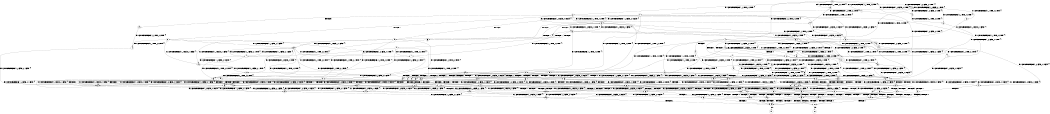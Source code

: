 digraph BCG {
size = "7, 10.5";
center = TRUE;
node [shape = circle];
0 [peripheries = 2];
0 -> 1 [label = "EX !0 !ATOMIC_EXCH_BRANCH (2, +1, TRUE, +0, 2, TRUE) !{}"];
0 -> 2 [label = "EX !2 !ATOMIC_EXCH_BRANCH (1, +0, FALSE, +0, 1, TRUE) !{}"];
0 -> 3 [label = "EX !1 !ATOMIC_EXCH_BRANCH (1, +1, TRUE, +0, 2, TRUE) !{}"];
0 -> 4 [label = "EX !0 !ATOMIC_EXCH_BRANCH (2, +1, TRUE, +0, 2, TRUE) !{}"];
0 -> 5 [label = "EX !2 !ATOMIC_EXCH_BRANCH (1, +0, FALSE, +0, 1, TRUE) !{}"];
0 -> 6 [label = "EX !1 !ATOMIC_EXCH_BRANCH (1, +1, TRUE, +0, 2, TRUE) !{}"];
1 -> 7 [label = "EX !2 !ATOMIC_EXCH_BRANCH (1, +0, FALSE, +0, 1, TRUE) !{}"];
2 -> 8 [label = "EX !0 !ATOMIC_EXCH_BRANCH (2, +1, TRUE, +0, 2, TRUE) !{}"];
3 -> 9 [label = "EX !0 !ATOMIC_EXCH_BRANCH (2, +1, TRUE, +0, 2, TRUE) !{}"];
4 -> 7 [label = "EX !2 !ATOMIC_EXCH_BRANCH (1, +0, FALSE, +0, 1, TRUE) !{}"];
4 -> 10 [label = "EX !1 !ATOMIC_EXCH_BRANCH (1, +1, TRUE, +0, 2, TRUE) !{}"];
4 -> 11 [label = "TERMINATE !0"];
4 -> 12 [label = "EX !2 !ATOMIC_EXCH_BRANCH (1, +0, FALSE, +0, 1, TRUE) !{}"];
4 -> 13 [label = "EX !1 !ATOMIC_EXCH_BRANCH (1, +1, TRUE, +0, 2, TRUE) !{}"];
4 -> 14 [label = "TERMINATE !0"];
5 -> 2 [label = "EX !2 !ATOMIC_EXCH_BRANCH (1, +0, FALSE, +0, 1, TRUE) !{}"];
5 -> 8 [label = "EX !0 !ATOMIC_EXCH_BRANCH (2, +1, TRUE, +0, 2, TRUE) !{}"];
5 -> 15 [label = "EX !1 !ATOMIC_EXCH_BRANCH (1, +1, TRUE, +0, 2, TRUE) !{}"];
5 -> 5 [label = "EX !2 !ATOMIC_EXCH_BRANCH (1, +0, FALSE, +0, 1, TRUE) !{}"];
5 -> 16 [label = "EX !0 !ATOMIC_EXCH_BRANCH (2, +1, TRUE, +0, 2, TRUE) !{}"];
5 -> 17 [label = "EX !1 !ATOMIC_EXCH_BRANCH (1, +1, TRUE, +0, 2, TRUE) !{}"];
6 -> 9 [label = "EX !0 !ATOMIC_EXCH_BRANCH (2, +1, TRUE, +0, 2, TRUE) !{}"];
6 -> 18 [label = "EX !2 !ATOMIC_EXCH_BRANCH (1, +0, FALSE, +0, 1, FALSE) !{}"];
6 -> 19 [label = "TERMINATE !1"];
6 -> 20 [label = "EX !0 !ATOMIC_EXCH_BRANCH (2, +1, TRUE, +0, 2, TRUE) !{}"];
6 -> 21 [label = "EX !2 !ATOMIC_EXCH_BRANCH (1, +0, FALSE, +0, 1, FALSE) !{}"];
6 -> 22 [label = "TERMINATE !1"];
7 -> 23 [label = "EX !1 !ATOMIC_EXCH_BRANCH (1, +1, TRUE, +0, 2, TRUE) !{}"];
8 -> 7 [label = "EX !2 !ATOMIC_EXCH_BRANCH (1, +0, FALSE, +0, 1, TRUE) !{}"];
9 -> 24 [label = "EX !2 !ATOMIC_EXCH_BRANCH (1, +0, FALSE, +0, 1, FALSE) !{}"];
10 -> 24 [label = "EX !2 !ATOMIC_EXCH_BRANCH (1, +0, FALSE, +0, 1, FALSE) !{}"];
11 -> 25 [label = "EX !2 !ATOMIC_EXCH_BRANCH (1, +0, FALSE, +0, 1, TRUE) !{}"];
12 -> 7 [label = "EX !2 !ATOMIC_EXCH_BRANCH (1, +0, FALSE, +0, 1, TRUE) !{}"];
12 -> 23 [label = "EX !1 !ATOMIC_EXCH_BRANCH (1, +1, TRUE, +0, 2, TRUE) !{}"];
12 -> 26 [label = "TERMINATE !0"];
12 -> 12 [label = "EX !2 !ATOMIC_EXCH_BRANCH (1, +0, FALSE, +0, 1, TRUE) !{}"];
12 -> 27 [label = "EX !1 !ATOMIC_EXCH_BRANCH (1, +1, TRUE, +0, 2, TRUE) !{}"];
12 -> 28 [label = "TERMINATE !0"];
13 -> 24 [label = "EX !2 !ATOMIC_EXCH_BRANCH (1, +0, FALSE, +0, 1, FALSE) !{}"];
13 -> 29 [label = "TERMINATE !0"];
13 -> 30 [label = "TERMINATE !1"];
13 -> 31 [label = "EX !2 !ATOMIC_EXCH_BRANCH (1, +0, FALSE, +0, 1, FALSE) !{}"];
13 -> 32 [label = "TERMINATE !0"];
13 -> 33 [label = "TERMINATE !1"];
14 -> 25 [label = "EX !2 !ATOMIC_EXCH_BRANCH (1, +0, FALSE, +0, 1, TRUE) !{}"];
14 -> 34 [label = "EX !1 !ATOMIC_EXCH_BRANCH (1, +1, TRUE, +0, 2, TRUE) !{}"];
14 -> 35 [label = "EX !2 !ATOMIC_EXCH_BRANCH (1, +0, FALSE, +0, 1, TRUE) !{}"];
14 -> 36 [label = "EX !1 !ATOMIC_EXCH_BRANCH (1, +1, TRUE, +0, 2, TRUE) !{}"];
15 -> 18 [label = "EX !2 !ATOMIC_EXCH_BRANCH (1, +0, FALSE, +0, 1, FALSE) !{}"];
16 -> 7 [label = "EX !2 !ATOMIC_EXCH_BRANCH (1, +0, FALSE, +0, 1, TRUE) !{}"];
16 -> 23 [label = "EX !1 !ATOMIC_EXCH_BRANCH (1, +1, TRUE, +0, 2, TRUE) !{}"];
16 -> 26 [label = "TERMINATE !0"];
16 -> 12 [label = "EX !2 !ATOMIC_EXCH_BRANCH (1, +0, FALSE, +0, 1, TRUE) !{}"];
16 -> 27 [label = "EX !1 !ATOMIC_EXCH_BRANCH (1, +1, TRUE, +0, 2, TRUE) !{}"];
16 -> 28 [label = "TERMINATE !0"];
17 -> 18 [label = "EX !2 !ATOMIC_EXCH_BRANCH (1, +0, FALSE, +0, 1, FALSE) !{}"];
17 -> 37 [label = "EX !0 !ATOMIC_EXCH_BRANCH (2, +1, TRUE, +0, 2, TRUE) !{}"];
17 -> 38 [label = "TERMINATE !1"];
17 -> 21 [label = "EX !2 !ATOMIC_EXCH_BRANCH (1, +0, FALSE, +0, 1, FALSE) !{}"];
17 -> 39 [label = "EX !0 !ATOMIC_EXCH_BRANCH (2, +1, TRUE, +0, 2, TRUE) !{}"];
17 -> 40 [label = "TERMINATE !1"];
18 -> 41 [label = "EX !2 !ATOMIC_EXCH_BRANCH (2, +0, FALSE, +0, 1, TRUE) !{}"];
19 -> 42 [label = "EX !0 !ATOMIC_EXCH_BRANCH (2, +1, TRUE, +0, 2, TRUE) !{}"];
20 -> 24 [label = "EX !2 !ATOMIC_EXCH_BRANCH (1, +0, FALSE, +0, 1, FALSE) !{}"];
20 -> 29 [label = "TERMINATE !0"];
20 -> 30 [label = "TERMINATE !1"];
20 -> 31 [label = "EX !2 !ATOMIC_EXCH_BRANCH (1, +0, FALSE, +0, 1, FALSE) !{}"];
20 -> 32 [label = "TERMINATE !0"];
20 -> 33 [label = "TERMINATE !1"];
21 -> 41 [label = "EX !2 !ATOMIC_EXCH_BRANCH (2, +0, FALSE, +0, 1, TRUE) !{}"];
21 -> 43 [label = "EX !0 !ATOMIC_EXCH_BRANCH (2, +1, TRUE, +0, 2, TRUE) !{}"];
21 -> 44 [label = "TERMINATE !1"];
21 -> 45 [label = "EX !2 !ATOMIC_EXCH_BRANCH (2, +0, FALSE, +0, 1, TRUE) !{}"];
21 -> 46 [label = "EX !0 !ATOMIC_EXCH_BRANCH (2, +1, TRUE, +0, 2, TRUE) !{}"];
21 -> 47 [label = "TERMINATE !1"];
22 -> 42 [label = "EX !0 !ATOMIC_EXCH_BRANCH (2, +1, TRUE, +0, 2, TRUE) !{}"];
22 -> 48 [label = "EX !2 !ATOMIC_EXCH_BRANCH (1, +0, FALSE, +0, 1, FALSE) !{}"];
22 -> 49 [label = "EX !0 !ATOMIC_EXCH_BRANCH (2, +1, TRUE, +0, 2, TRUE) !{}"];
22 -> 50 [label = "EX !2 !ATOMIC_EXCH_BRANCH (1, +0, FALSE, +0, 1, FALSE) !{}"];
23 -> 24 [label = "EX !2 !ATOMIC_EXCH_BRANCH (1, +0, FALSE, +0, 1, FALSE) !{}"];
24 -> 51 [label = "EX !2 !ATOMIC_EXCH_BRANCH (2, +0, FALSE, +0, 1, FALSE) !{}"];
25 -> 52 [label = "EX !1 !ATOMIC_EXCH_BRANCH (1, +1, TRUE, +0, 2, TRUE) !{}"];
26 -> 52 [label = "EX !1 !ATOMIC_EXCH_BRANCH (1, +1, TRUE, +0, 2, TRUE) !{}"];
27 -> 24 [label = "EX !2 !ATOMIC_EXCH_BRANCH (1, +0, FALSE, +0, 1, FALSE) !{}"];
27 -> 53 [label = "TERMINATE !0"];
27 -> 54 [label = "TERMINATE !1"];
27 -> 31 [label = "EX !2 !ATOMIC_EXCH_BRANCH (1, +0, FALSE, +0, 1, FALSE) !{}"];
27 -> 55 [label = "TERMINATE !0"];
27 -> 56 [label = "TERMINATE !1"];
28 -> 52 [label = "EX !1 !ATOMIC_EXCH_BRANCH (1, +1, TRUE, +0, 2, TRUE) !{}"];
28 -> 25 [label = "EX !2 !ATOMIC_EXCH_BRANCH (1, +0, FALSE, +0, 1, TRUE) !{}"];
28 -> 57 [label = "EX !1 !ATOMIC_EXCH_BRANCH (1, +1, TRUE, +0, 2, TRUE) !{}"];
28 -> 35 [label = "EX !2 !ATOMIC_EXCH_BRANCH (1, +0, FALSE, +0, 1, TRUE) !{}"];
29 -> 58 [label = "EX !2 !ATOMIC_EXCH_BRANCH (1, +0, FALSE, +0, 1, FALSE) !{}"];
30 -> 59 [label = "EX !2 !ATOMIC_EXCH_BRANCH (1, +0, FALSE, +0, 1, FALSE) !{}"];
31 -> 51 [label = "EX !2 !ATOMIC_EXCH_BRANCH (2, +0, FALSE, +0, 1, FALSE) !{}"];
31 -> 60 [label = "TERMINATE !0"];
31 -> 61 [label = "TERMINATE !1"];
31 -> 62 [label = "EX !2 !ATOMIC_EXCH_BRANCH (2, +0, FALSE, +0, 1, FALSE) !{}"];
31 -> 63 [label = "TERMINATE !0"];
31 -> 64 [label = "TERMINATE !1"];
32 -> 58 [label = "EX !2 !ATOMIC_EXCH_BRANCH (1, +0, FALSE, +0, 1, FALSE) !{}"];
32 -> 65 [label = "TERMINATE !1"];
32 -> 66 [label = "EX !2 !ATOMIC_EXCH_BRANCH (1, +0, FALSE, +0, 1, FALSE) !{}"];
32 -> 67 [label = "TERMINATE !1"];
33 -> 59 [label = "EX !2 !ATOMIC_EXCH_BRANCH (1, +0, FALSE, +0, 1, FALSE) !{}"];
33 -> 65 [label = "TERMINATE !0"];
33 -> 68 [label = "EX !2 !ATOMIC_EXCH_BRANCH (1, +0, FALSE, +0, 1, FALSE) !{}"];
33 -> 67 [label = "TERMINATE !0"];
34 -> 58 [label = "EX !2 !ATOMIC_EXCH_BRANCH (1, +0, FALSE, +0, 1, FALSE) !{}"];
35 -> 25 [label = "EX !2 !ATOMIC_EXCH_BRANCH (1, +0, FALSE, +0, 1, TRUE) !{}"];
35 -> 52 [label = "EX !1 !ATOMIC_EXCH_BRANCH (1, +1, TRUE, +0, 2, TRUE) !{}"];
35 -> 35 [label = "EX !2 !ATOMIC_EXCH_BRANCH (1, +0, FALSE, +0, 1, TRUE) !{}"];
35 -> 57 [label = "EX !1 !ATOMIC_EXCH_BRANCH (1, +1, TRUE, +0, 2, TRUE) !{}"];
36 -> 58 [label = "EX !2 !ATOMIC_EXCH_BRANCH (1, +0, FALSE, +0, 1, FALSE) !{}"];
36 -> 65 [label = "TERMINATE !1"];
36 -> 66 [label = "EX !2 !ATOMIC_EXCH_BRANCH (1, +0, FALSE, +0, 1, FALSE) !{}"];
36 -> 67 [label = "TERMINATE !1"];
37 -> 24 [label = "EX !2 !ATOMIC_EXCH_BRANCH (1, +0, FALSE, +0, 1, FALSE) !{}"];
38 -> 69 [label = "EX !0 !ATOMIC_EXCH_BRANCH (2, +1, TRUE, +0, 2, TRUE) !{}"];
39 -> 24 [label = "EX !2 !ATOMIC_EXCH_BRANCH (1, +0, FALSE, +0, 1, FALSE) !{}"];
39 -> 53 [label = "TERMINATE !0"];
39 -> 54 [label = "TERMINATE !1"];
39 -> 31 [label = "EX !2 !ATOMIC_EXCH_BRANCH (1, +0, FALSE, +0, 1, FALSE) !{}"];
39 -> 55 [label = "TERMINATE !0"];
39 -> 56 [label = "TERMINATE !1"];
40 -> 69 [label = "EX !0 !ATOMIC_EXCH_BRANCH (2, +1, TRUE, +0, 2, TRUE) !{}"];
40 -> 48 [label = "EX !2 !ATOMIC_EXCH_BRANCH (1, +0, FALSE, +0, 1, FALSE) !{}"];
40 -> 70 [label = "EX !0 !ATOMIC_EXCH_BRANCH (2, +1, TRUE, +0, 2, TRUE) !{}"];
40 -> 50 [label = "EX !2 !ATOMIC_EXCH_BRANCH (1, +0, FALSE, +0, 1, FALSE) !{}"];
41 -> 37 [label = "EX !0 !ATOMIC_EXCH_BRANCH (2, +1, TRUE, +0, 2, TRUE) !{}"];
42 -> 59 [label = "EX !2 !ATOMIC_EXCH_BRANCH (1, +0, FALSE, +0, 1, FALSE) !{}"];
43 -> 51 [label = "EX !2 !ATOMIC_EXCH_BRANCH (2, +0, FALSE, +0, 1, FALSE) !{}"];
44 -> 71 [label = "EX !0 !ATOMIC_EXCH_BRANCH (2, +1, TRUE, +0, 2, TRUE) !{}"];
45 -> 18 [label = "EX !2 !ATOMIC_EXCH_BRANCH (1, +0, FALSE, +0, 1, FALSE) !{}"];
45 -> 37 [label = "EX !0 !ATOMIC_EXCH_BRANCH (2, +1, TRUE, +0, 2, TRUE) !{}"];
45 -> 38 [label = "TERMINATE !1"];
45 -> 21 [label = "EX !2 !ATOMIC_EXCH_BRANCH (1, +0, FALSE, +0, 1, FALSE) !{}"];
45 -> 39 [label = "EX !0 !ATOMIC_EXCH_BRANCH (2, +1, TRUE, +0, 2, TRUE) !{}"];
45 -> 40 [label = "TERMINATE !1"];
46 -> 51 [label = "EX !2 !ATOMIC_EXCH_BRANCH (2, +0, FALSE, +0, 1, FALSE) !{}"];
46 -> 60 [label = "TERMINATE !0"];
46 -> 61 [label = "TERMINATE !1"];
46 -> 62 [label = "EX !2 !ATOMIC_EXCH_BRANCH (2, +0, FALSE, +0, 1, FALSE) !{}"];
46 -> 63 [label = "TERMINATE !0"];
46 -> 64 [label = "TERMINATE !1"];
47 -> 71 [label = "EX !0 !ATOMIC_EXCH_BRANCH (2, +1, TRUE, +0, 2, TRUE) !{}"];
47 -> 72 [label = "EX !2 !ATOMIC_EXCH_BRANCH (2, +0, FALSE, +0, 1, TRUE) !{}"];
47 -> 73 [label = "EX !0 !ATOMIC_EXCH_BRANCH (2, +1, TRUE, +0, 2, TRUE) !{}"];
47 -> 74 [label = "EX !2 !ATOMIC_EXCH_BRANCH (2, +0, FALSE, +0, 1, TRUE) !{}"];
48 -> 72 [label = "EX !2 !ATOMIC_EXCH_BRANCH (2, +0, FALSE, +0, 1, TRUE) !{}"];
49 -> 59 [label = "EX !2 !ATOMIC_EXCH_BRANCH (1, +0, FALSE, +0, 1, FALSE) !{}"];
49 -> 65 [label = "TERMINATE !0"];
49 -> 68 [label = "EX !2 !ATOMIC_EXCH_BRANCH (1, +0, FALSE, +0, 1, FALSE) !{}"];
49 -> 67 [label = "TERMINATE !0"];
50 -> 72 [label = "EX !2 !ATOMIC_EXCH_BRANCH (2, +0, FALSE, +0, 1, TRUE) !{}"];
50 -> 71 [label = "EX !0 !ATOMIC_EXCH_BRANCH (2, +1, TRUE, +0, 2, TRUE) !{}"];
50 -> 74 [label = "EX !2 !ATOMIC_EXCH_BRANCH (2, +0, FALSE, +0, 1, TRUE) !{}"];
50 -> 73 [label = "EX !0 !ATOMIC_EXCH_BRANCH (2, +1, TRUE, +0, 2, TRUE) !{}"];
51 -> 75 [label = "TERMINATE !0"];
52 -> 58 [label = "EX !2 !ATOMIC_EXCH_BRANCH (1, +0, FALSE, +0, 1, FALSE) !{}"];
53 -> 76 [label = "TERMINATE !1"];
54 -> 76 [label = "TERMINATE !0"];
55 -> 76 [label = "TERMINATE !1"];
55 -> 58 [label = "EX !2 !ATOMIC_EXCH_BRANCH (1, +0, FALSE, +0, 1, FALSE) !{}"];
55 -> 77 [label = "TERMINATE !1"];
55 -> 66 [label = "EX !2 !ATOMIC_EXCH_BRANCH (1, +0, FALSE, +0, 1, FALSE) !{}"];
56 -> 76 [label = "TERMINATE !0"];
56 -> 59 [label = "EX !2 !ATOMIC_EXCH_BRANCH (1, +0, FALSE, +0, 1, FALSE) !{}"];
56 -> 77 [label = "TERMINATE !0"];
56 -> 68 [label = "EX !2 !ATOMIC_EXCH_BRANCH (1, +0, FALSE, +0, 1, FALSE) !{}"];
57 -> 58 [label = "EX !2 !ATOMIC_EXCH_BRANCH (1, +0, FALSE, +0, 1, FALSE) !{}"];
57 -> 76 [label = "TERMINATE !1"];
57 -> 66 [label = "EX !2 !ATOMIC_EXCH_BRANCH (1, +0, FALSE, +0, 1, FALSE) !{}"];
57 -> 77 [label = "TERMINATE !1"];
58 -> 78 [label = "EX !2 !ATOMIC_EXCH_BRANCH (2, +0, FALSE, +0, 1, FALSE) !{}"];
59 -> 79 [label = "EX !2 !ATOMIC_EXCH_BRANCH (2, +0, FALSE, +0, 1, FALSE) !{}"];
60 -> 80 [label = "TERMINATE !1"];
61 -> 80 [label = "TERMINATE !0"];
62 -> 75 [label = "TERMINATE !0"];
62 -> 81 [label = "TERMINATE !2"];
62 -> 82 [label = "TERMINATE !1"];
62 -> 83 [label = "TERMINATE !0"];
62 -> 84 [label = "TERMINATE !2"];
62 -> 85 [label = "TERMINATE !1"];
63 -> 80 [label = "TERMINATE !1"];
63 -> 78 [label = "EX !2 !ATOMIC_EXCH_BRANCH (2, +0, FALSE, +0, 1, FALSE) !{}"];
63 -> 86 [label = "TERMINATE !1"];
63 -> 87 [label = "EX !2 !ATOMIC_EXCH_BRANCH (2, +0, FALSE, +0, 1, FALSE) !{}"];
64 -> 80 [label = "TERMINATE !0"];
64 -> 79 [label = "EX !2 !ATOMIC_EXCH_BRANCH (2, +0, FALSE, +0, 1, FALSE) !{}"];
64 -> 86 [label = "TERMINATE !0"];
64 -> 88 [label = "EX !2 !ATOMIC_EXCH_BRANCH (2, +0, FALSE, +0, 1, FALSE) !{}"];
65 -> 89 [label = "EX !2 !ATOMIC_EXCH_BRANCH (1, +0, FALSE, +0, 1, FALSE) !{}"];
66 -> 78 [label = "EX !2 !ATOMIC_EXCH_BRANCH (2, +0, FALSE, +0, 1, FALSE) !{}"];
66 -> 80 [label = "TERMINATE !1"];
66 -> 87 [label = "EX !2 !ATOMIC_EXCH_BRANCH (2, +0, FALSE, +0, 1, FALSE) !{}"];
66 -> 86 [label = "TERMINATE !1"];
67 -> 89 [label = "EX !2 !ATOMIC_EXCH_BRANCH (1, +0, FALSE, +0, 1, FALSE) !{}"];
67 -> 90 [label = "EX !2 !ATOMIC_EXCH_BRANCH (1, +0, FALSE, +0, 1, FALSE) !{}"];
68 -> 79 [label = "EX !2 !ATOMIC_EXCH_BRANCH (2, +0, FALSE, +0, 1, FALSE) !{}"];
68 -> 80 [label = "TERMINATE !0"];
68 -> 88 [label = "EX !2 !ATOMIC_EXCH_BRANCH (2, +0, FALSE, +0, 1, FALSE) !{}"];
68 -> 86 [label = "TERMINATE !0"];
69 -> 59 [label = "EX !2 !ATOMIC_EXCH_BRANCH (1, +0, FALSE, +0, 1, FALSE) !{}"];
70 -> 59 [label = "EX !2 !ATOMIC_EXCH_BRANCH (1, +0, FALSE, +0, 1, FALSE) !{}"];
70 -> 76 [label = "TERMINATE !0"];
70 -> 68 [label = "EX !2 !ATOMIC_EXCH_BRANCH (1, +0, FALSE, +0, 1, FALSE) !{}"];
70 -> 77 [label = "TERMINATE !0"];
71 -> 79 [label = "EX !2 !ATOMIC_EXCH_BRANCH (2, +0, FALSE, +0, 1, FALSE) !{}"];
72 -> 69 [label = "EX !0 !ATOMIC_EXCH_BRANCH (2, +1, TRUE, +0, 2, TRUE) !{}"];
73 -> 79 [label = "EX !2 !ATOMIC_EXCH_BRANCH (2, +0, FALSE, +0, 1, FALSE) !{}"];
73 -> 80 [label = "TERMINATE !0"];
73 -> 88 [label = "EX !2 !ATOMIC_EXCH_BRANCH (2, +0, FALSE, +0, 1, FALSE) !{}"];
73 -> 86 [label = "TERMINATE !0"];
74 -> 48 [label = "EX !2 !ATOMIC_EXCH_BRANCH (1, +0, FALSE, +0, 1, FALSE) !{}"];
74 -> 69 [label = "EX !0 !ATOMIC_EXCH_BRANCH (2, +1, TRUE, +0, 2, TRUE) !{}"];
74 -> 50 [label = "EX !2 !ATOMIC_EXCH_BRANCH (1, +0, FALSE, +0, 1, FALSE) !{}"];
74 -> 70 [label = "EX !0 !ATOMIC_EXCH_BRANCH (2, +1, TRUE, +0, 2, TRUE) !{}"];
75 -> 91 [label = "TERMINATE !2"];
76 -> 89 [label = "EX !2 !ATOMIC_EXCH_BRANCH (1, +0, FALSE, +0, 1, FALSE) !{}"];
77 -> 89 [label = "EX !2 !ATOMIC_EXCH_BRANCH (1, +0, FALSE, +0, 1, FALSE) !{}"];
77 -> 90 [label = "EX !2 !ATOMIC_EXCH_BRANCH (1, +0, FALSE, +0, 1, FALSE) !{}"];
78 -> 91 [label = "TERMINATE !2"];
79 -> 92 [label = "TERMINATE !0"];
80 -> 93 [label = "EX !2 !ATOMIC_EXCH_BRANCH (2, +0, FALSE, +0, 1, FALSE) !{}"];
81 -> 91 [label = "TERMINATE !0"];
82 -> 92 [label = "TERMINATE !0"];
83 -> 91 [label = "TERMINATE !2"];
83 -> 92 [label = "TERMINATE !1"];
83 -> 94 [label = "TERMINATE !2"];
83 -> 95 [label = "TERMINATE !1"];
84 -> 91 [label = "TERMINATE !0"];
84 -> 96 [label = "TERMINATE !1"];
84 -> 94 [label = "TERMINATE !0"];
84 -> 97 [label = "TERMINATE !1"];
85 -> 92 [label = "TERMINATE !0"];
85 -> 96 [label = "TERMINATE !2"];
85 -> 95 [label = "TERMINATE !0"];
85 -> 97 [label = "TERMINATE !2"];
86 -> 93 [label = "EX !2 !ATOMIC_EXCH_BRANCH (2, +0, FALSE, +0, 1, FALSE) !{}"];
86 -> 98 [label = "EX !2 !ATOMIC_EXCH_BRANCH (2, +0, FALSE, +0, 1, FALSE) !{}"];
87 -> 91 [label = "TERMINATE !2"];
87 -> 92 [label = "TERMINATE !1"];
87 -> 94 [label = "TERMINATE !2"];
87 -> 95 [label = "TERMINATE !1"];
88 -> 92 [label = "TERMINATE !0"];
88 -> 96 [label = "TERMINATE !2"];
88 -> 95 [label = "TERMINATE !0"];
88 -> 97 [label = "TERMINATE !2"];
89 -> 93 [label = "EX !2 !ATOMIC_EXCH_BRANCH (2, +0, FALSE, +0, 1, FALSE) !{}"];
90 -> 93 [label = "EX !2 !ATOMIC_EXCH_BRANCH (2, +0, FALSE, +0, 1, FALSE) !{}"];
90 -> 98 [label = "EX !2 !ATOMIC_EXCH_BRANCH (2, +0, FALSE, +0, 1, FALSE) !{}"];
91 -> 99 [label = "TERMINATE !1"];
92 -> 99 [label = "TERMINATE !2"];
93 -> 99 [label = "TERMINATE !2"];
94 -> 99 [label = "TERMINATE !1"];
94 -> 100 [label = "TERMINATE !1"];
95 -> 99 [label = "TERMINATE !2"];
95 -> 100 [label = "TERMINATE !2"];
96 -> 99 [label = "TERMINATE !0"];
97 -> 99 [label = "TERMINATE !0"];
97 -> 100 [label = "TERMINATE !0"];
98 -> 99 [label = "TERMINATE !2"];
98 -> 100 [label = "TERMINATE !2"];
99 -> 101 [label = "exit"];
100 -> 102 [label = "exit"];
}
